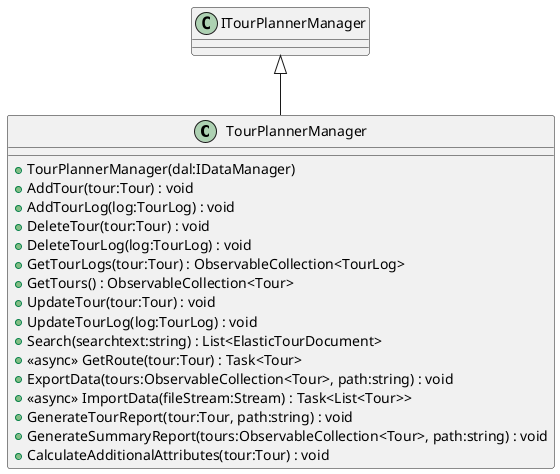 @startuml
class TourPlannerManager {
    + TourPlannerManager(dal:IDataManager)
    + AddTour(tour:Tour) : void
    + AddTourLog(log:TourLog) : void
    + DeleteTour(tour:Tour) : void
    + DeleteTourLog(log:TourLog) : void
    + GetTourLogs(tour:Tour) : ObservableCollection<TourLog>
    + GetTours() : ObservableCollection<Tour>
    + UpdateTour(tour:Tour) : void
    + UpdateTourLog(log:TourLog) : void
    + Search(searchtext:string) : List<ElasticTourDocument>
    + <<async>> GetRoute(tour:Tour) : Task<Tour>
    + ExportData(tours:ObservableCollection<Tour>, path:string) : void
    + <<async>> ImportData(fileStream:Stream) : Task<List<Tour>>
    + GenerateTourReport(tour:Tour, path:string) : void
    + GenerateSummaryReport(tours:ObservableCollection<Tour>, path:string) : void
    + CalculateAdditionalAttributes(tour:Tour) : void
}
ITourPlannerManager <|-- TourPlannerManager
@enduml

